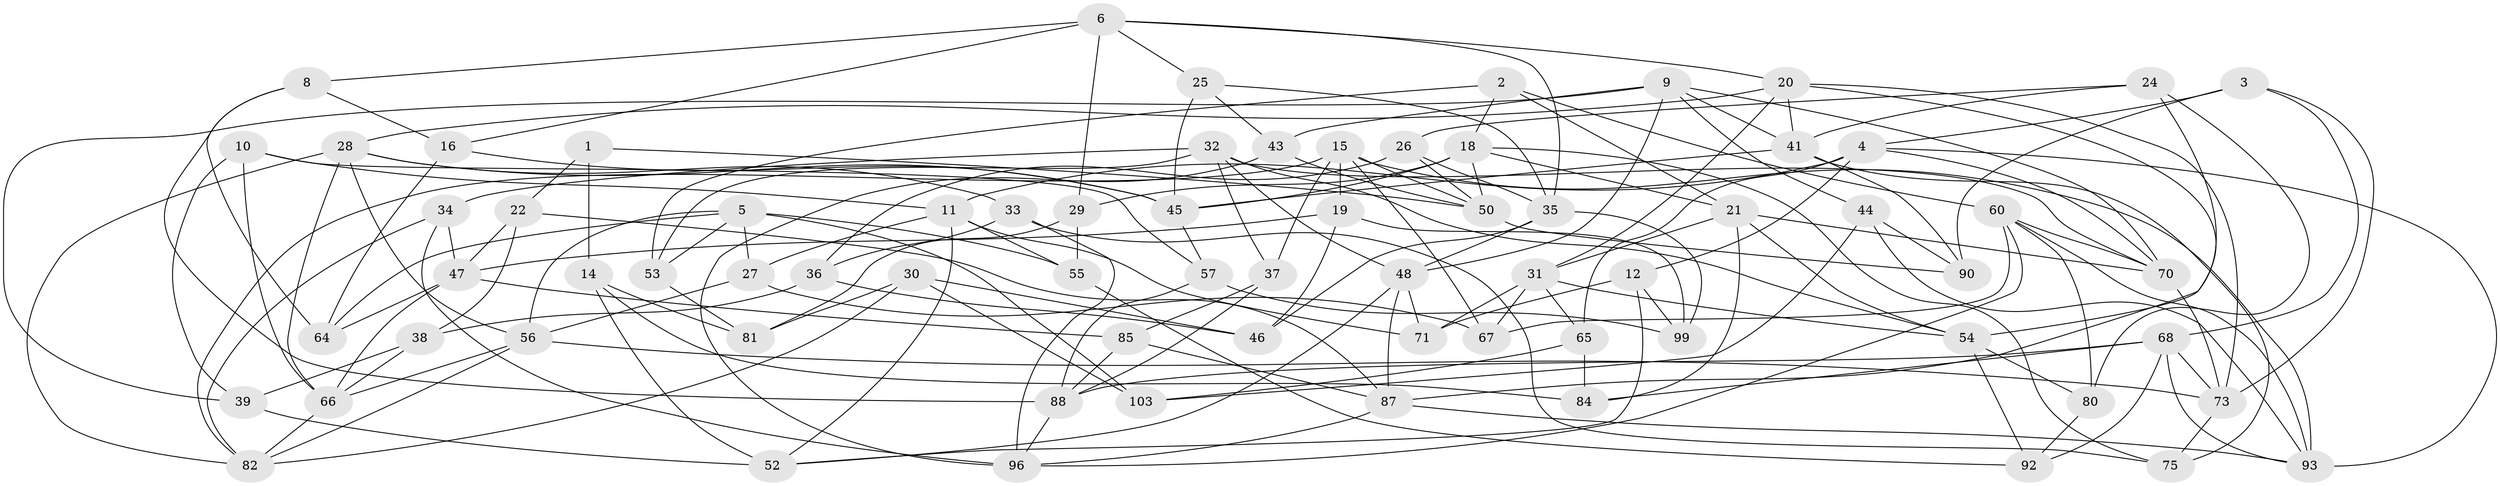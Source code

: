 // Generated by graph-tools (version 1.1) at 2025/24/03/03/25 07:24:29]
// undirected, 72 vertices, 174 edges
graph export_dot {
graph [start="1"]
  node [color=gray90,style=filled];
  1;
  2;
  3;
  4 [super="+7"];
  5 [super="+49"];
  6 [super="+17"];
  8;
  9 [super="+13"];
  10;
  11 [super="+61"];
  12;
  14 [super="+74"];
  15 [super="+72"];
  16;
  18 [super="+59"];
  19;
  20 [super="+23"];
  21 [super="+63"];
  22;
  24;
  25;
  26;
  27;
  28 [super="+40"];
  29;
  30;
  31 [super="+86"];
  32 [super="+42"];
  33;
  34;
  35 [super="+69"];
  36;
  37;
  38;
  39;
  41 [super="+51"];
  43;
  44;
  45 [super="+79"];
  46;
  47 [super="+77"];
  48 [super="+89"];
  50 [super="+94"];
  52 [super="+58"];
  53;
  54 [super="+83"];
  55;
  56 [super="+104"];
  57;
  60 [super="+62"];
  64;
  65;
  66 [super="+102"];
  67;
  68 [super="+78"];
  70 [super="+97"];
  71;
  73 [super="+76"];
  75;
  80;
  81;
  82 [super="+98"];
  84;
  85;
  87 [super="+101"];
  88 [super="+91"];
  90;
  92;
  93 [super="+95"];
  96 [super="+100"];
  99;
  103;
  1 -- 14 [weight=2];
  1 -- 22;
  1 -- 50;
  2 -- 18;
  2 -- 53;
  2 -- 21;
  2 -- 60;
  3 -- 73;
  3 -- 4;
  3 -- 68;
  3 -- 90;
  4 -- 12;
  4 -- 65;
  4 -- 11;
  4 -- 93;
  4 -- 70;
  5 -- 64;
  5 -- 53;
  5 -- 27;
  5 -- 55;
  5 -- 103;
  5 -- 56;
  6 -- 16;
  6 -- 25;
  6 -- 35;
  6 -- 8;
  6 -- 29;
  6 -- 20;
  8 -- 64;
  8 -- 16;
  8 -- 88;
  9 -- 43;
  9 -- 48;
  9 -- 39;
  9 -- 44;
  9 -- 70;
  9 -- 41;
  10 -- 57;
  10 -- 39;
  10 -- 11;
  10 -- 66;
  11 -- 27;
  11 -- 71;
  11 -- 55;
  11 -- 52;
  12 -- 52;
  12 -- 99;
  12 -- 71;
  14 -- 52 [weight=2];
  14 -- 84;
  14 -- 81;
  15 -- 50;
  15 -- 37;
  15 -- 67;
  15 -- 19;
  15 -- 93;
  15 -- 82;
  16 -- 64;
  16 -- 45;
  18 -- 75;
  18 -- 21;
  18 -- 50;
  18 -- 29;
  18 -- 45;
  19 -- 99;
  19 -- 46;
  19 -- 47;
  20 -- 31;
  20 -- 87;
  20 -- 41;
  20 -- 73;
  20 -- 28;
  21 -- 84;
  21 -- 70;
  21 -- 54;
  21 -- 31;
  22 -- 38;
  22 -- 87;
  22 -- 47;
  24 -- 26;
  24 -- 80;
  24 -- 41;
  24 -- 54;
  25 -- 43;
  25 -- 45;
  25 -- 35;
  26 -- 50;
  26 -- 36;
  26 -- 35;
  27 -- 56;
  27 -- 67;
  28 -- 33;
  28 -- 82;
  28 -- 45;
  28 -- 56;
  28 -- 66;
  29 -- 55;
  29 -- 81;
  30 -- 46;
  30 -- 81;
  30 -- 82;
  30 -- 103;
  31 -- 71;
  31 -- 54;
  31 -- 65;
  31 -- 67;
  32 -- 37;
  32 -- 54;
  32 -- 48;
  32 -- 34;
  32 -- 53;
  32 -- 70;
  33 -- 36;
  33 -- 96;
  33 -- 75;
  34 -- 96;
  34 -- 82;
  34 -- 47;
  35 -- 46;
  35 -- 99;
  35 -- 48;
  36 -- 46;
  36 -- 38;
  37 -- 85;
  37 -- 88;
  38 -- 39;
  38 -- 66;
  39 -- 52;
  41 -- 45;
  41 -- 90;
  41 -- 75;
  43 -- 50;
  43 -- 96;
  44 -- 103;
  44 -- 93;
  44 -- 90;
  45 -- 57;
  47 -- 64;
  47 -- 85;
  47 -- 66;
  48 -- 87;
  48 -- 71;
  48 -- 52;
  50 -- 90;
  53 -- 81;
  54 -- 80;
  54 -- 92;
  55 -- 92;
  56 -- 66;
  56 -- 73;
  56 -- 82;
  57 -- 99;
  57 -- 88;
  60 -- 67;
  60 -- 80;
  60 -- 96;
  60 -- 93;
  60 -- 70;
  65 -- 103;
  65 -- 84;
  66 -- 82;
  68 -- 92;
  68 -- 73;
  68 -- 88;
  68 -- 93;
  68 -- 84;
  70 -- 73;
  73 -- 75;
  80 -- 92;
  85 -- 87;
  85 -- 88;
  87 -- 96;
  87 -- 93;
  88 -- 96;
}
